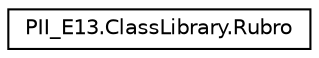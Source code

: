 digraph "Graphical Class Hierarchy"
{
 // INTERACTIVE_SVG=YES
 // LATEX_PDF_SIZE
  edge [fontname="Helvetica",fontsize="10",labelfontname="Helvetica",labelfontsize="10"];
  node [fontname="Helvetica",fontsize="10",shape=record];
  rankdir="LR";
  Node0 [label="PII_E13.ClassLibrary.Rubro",height=0.2,width=0.4,color="black", fillcolor="white", style="filled",URL="$classPII_E13.ClassLibrary_1_1Rubro.html",tooltip=" "];
}
